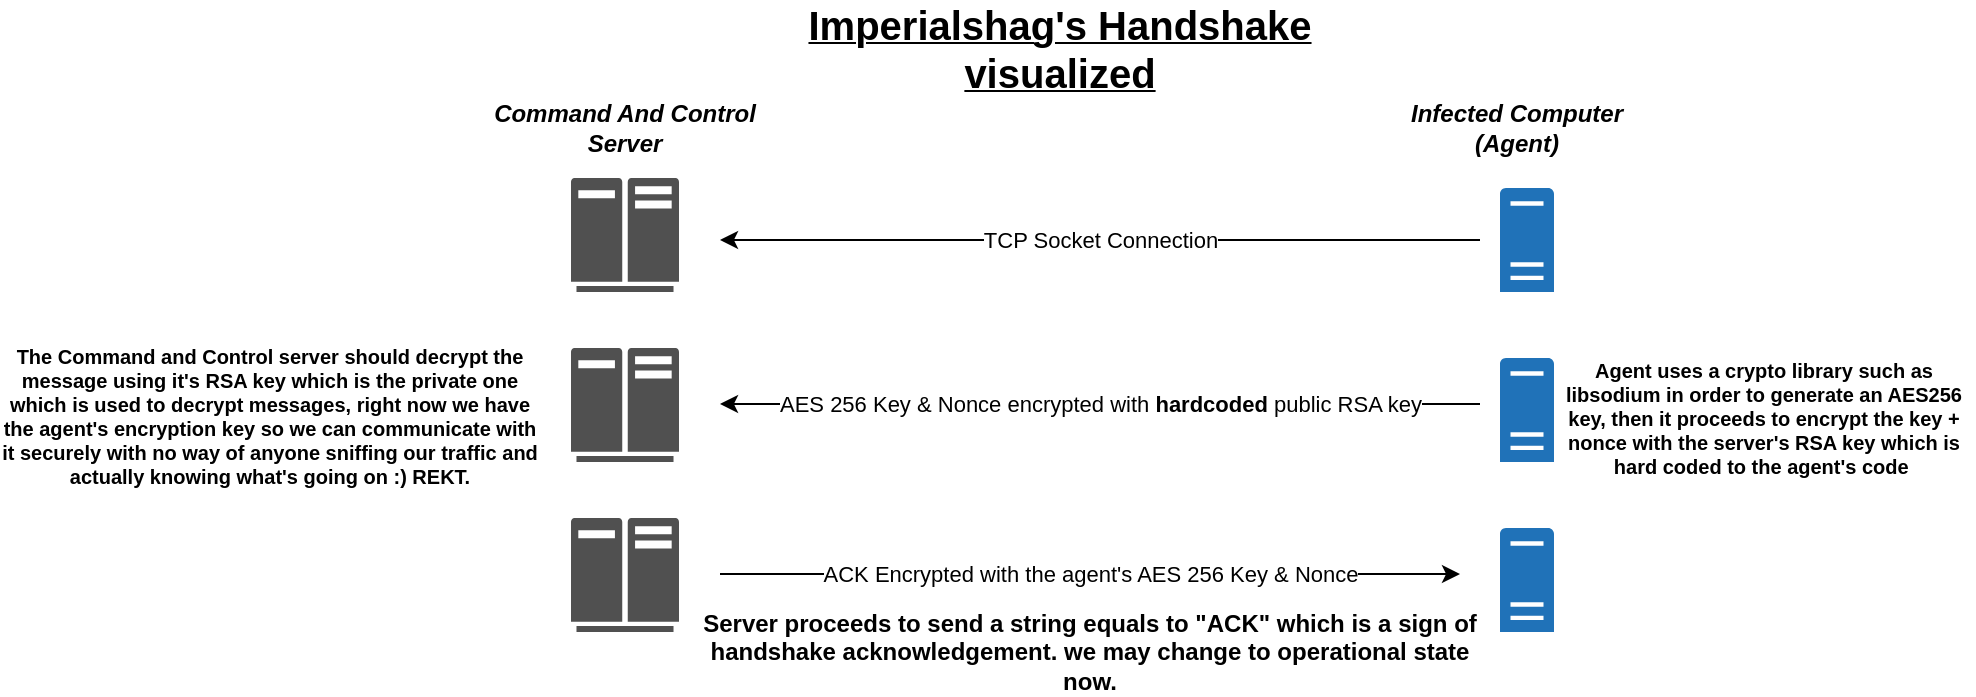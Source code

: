 <mxfile version="14.2.2" type="github">
  <diagram id="RbCMsgIsgRVsEcsGoZlV" name="Page-1">
    <mxGraphModel dx="2232" dy="764" grid="0" gridSize="10" guides="1" tooltips="1" connect="1" arrows="1" fold="1" page="1" pageScale="1" pageWidth="850" pageHeight="1100" math="0" shadow="0">
      <root>
        <mxCell id="0" />
        <mxCell id="1" parent="0" />
        <mxCell id="03PHYGCBmPhE4L3k556q-2" value="" style="pointerEvents=1;shadow=0;dashed=0;html=1;strokeColor=none;fillColor=#505050;labelPosition=center;verticalLabelPosition=bottom;verticalAlign=top;outlineConnect=0;align=center;shape=mxgraph.office.servers.mainframe_host;" parent="1" vertex="1">
          <mxGeometry x="205.5" y="285" width="54" height="57" as="geometry" />
        </mxCell>
        <mxCell id="03PHYGCBmPhE4L3k556q-3" value="" style="pointerEvents=1;shadow=0;dashed=0;html=1;strokeColor=none;labelPosition=center;verticalLabelPosition=bottom;verticalAlign=top;outlineConnect=0;align=center;shape=mxgraph.office.servers.physical_host;fillColor=#2072B8;" parent="1" vertex="1">
          <mxGeometry x="670" y="290" width="27" height="52" as="geometry" />
        </mxCell>
        <mxCell id="03PHYGCBmPhE4L3k556q-4" value="" style="pointerEvents=1;shadow=0;dashed=0;html=1;strokeColor=none;fillColor=#505050;labelPosition=center;verticalLabelPosition=bottom;verticalAlign=top;outlineConnect=0;align=center;shape=mxgraph.office.servers.mainframe_host;" parent="1" vertex="1">
          <mxGeometry x="205.5" y="370" width="54" height="57" as="geometry" />
        </mxCell>
        <mxCell id="03PHYGCBmPhE4L3k556q-5" value="" style="pointerEvents=1;shadow=0;dashed=0;html=1;strokeColor=none;fillColor=#505050;labelPosition=center;verticalLabelPosition=bottom;verticalAlign=top;outlineConnect=0;align=center;shape=mxgraph.office.servers.mainframe_host;" parent="1" vertex="1">
          <mxGeometry x="205.5" y="455" width="54" height="57" as="geometry" />
        </mxCell>
        <mxCell id="03PHYGCBmPhE4L3k556q-6" value="" style="pointerEvents=1;shadow=0;dashed=0;html=1;strokeColor=none;labelPosition=center;verticalLabelPosition=bottom;verticalAlign=top;outlineConnect=0;align=center;shape=mxgraph.office.servers.physical_host;fillColor=#2072B8;" parent="1" vertex="1">
          <mxGeometry x="670" y="375" width="27" height="52" as="geometry" />
        </mxCell>
        <mxCell id="03PHYGCBmPhE4L3k556q-7" value="" style="pointerEvents=1;shadow=0;dashed=0;html=1;strokeColor=none;labelPosition=center;verticalLabelPosition=bottom;verticalAlign=top;outlineConnect=0;align=center;shape=mxgraph.office.servers.physical_host;fillColor=#2072B8;" parent="1" vertex="1">
          <mxGeometry x="670" y="460" width="27" height="52" as="geometry" />
        </mxCell>
        <mxCell id="03PHYGCBmPhE4L3k556q-8" value="" style="endArrow=classic;html=1;fontStyle=1" parent="1" edge="1">
          <mxGeometry relative="1" as="geometry">
            <mxPoint x="660" y="316" as="sourcePoint" />
            <mxPoint x="280" y="316" as="targetPoint" />
          </mxGeometry>
        </mxCell>
        <mxCell id="03PHYGCBmPhE4L3k556q-9" value="TCP Socket Connection" style="edgeLabel;resizable=0;html=1;align=center;verticalAlign=middle;" parent="03PHYGCBmPhE4L3k556q-8" connectable="0" vertex="1">
          <mxGeometry relative="1" as="geometry" />
        </mxCell>
        <mxCell id="03PHYGCBmPhE4L3k556q-10" value="Command And Control Server" style="text;html=1;strokeColor=none;fillColor=none;align=center;verticalAlign=middle;whiteSpace=wrap;rounded=0;fontStyle=3" parent="1" vertex="1">
          <mxGeometry x="161" y="250" width="143" height="20" as="geometry" />
        </mxCell>
        <mxCell id="03PHYGCBmPhE4L3k556q-11" value="Infected Computer (Agent)" style="text;html=1;strokeColor=none;fillColor=none;align=center;verticalAlign=middle;whiteSpace=wrap;rounded=0;fontStyle=3" parent="1" vertex="1">
          <mxGeometry x="607" y="250" width="143" height="20" as="geometry" />
        </mxCell>
        <mxCell id="03PHYGCBmPhE4L3k556q-12" value="" style="endArrow=classic;html=1;fontStyle=1" parent="1" edge="1">
          <mxGeometry relative="1" as="geometry">
            <mxPoint x="660" y="398" as="sourcePoint" />
            <mxPoint x="280" y="398" as="targetPoint" />
          </mxGeometry>
        </mxCell>
        <mxCell id="03PHYGCBmPhE4L3k556q-13" value="AES 256 Key &amp;amp; Nonce encrypted with &lt;b&gt;hardcoded&lt;/b&gt; public RSA key" style="edgeLabel;resizable=0;html=1;align=center;verticalAlign=middle;" parent="03PHYGCBmPhE4L3k556q-12" connectable="0" vertex="1">
          <mxGeometry relative="1" as="geometry" />
        </mxCell>
        <mxCell id="03PHYGCBmPhE4L3k556q-14" value="" style="endArrow=classic;html=1;" parent="1" edge="1">
          <mxGeometry relative="1" as="geometry">
            <mxPoint x="280" y="483" as="sourcePoint" />
            <mxPoint x="650" y="483" as="targetPoint" />
          </mxGeometry>
        </mxCell>
        <mxCell id="03PHYGCBmPhE4L3k556q-15" value="ACK Encrypted with the agent&#39;s AES 256 Key &amp;amp; Nonce" style="edgeLabel;resizable=0;html=1;align=center;verticalAlign=middle;" parent="03PHYGCBmPhE4L3k556q-14" connectable="0" vertex="1">
          <mxGeometry relative="1" as="geometry" />
        </mxCell>
        <mxCell id="03PHYGCBmPhE4L3k556q-16" value="&lt;b&gt;&lt;u&gt;&lt;font style=&quot;font-size: 20px&quot;&gt;Imperialshag&#39;s Handshake visualized&lt;/font&gt;&lt;/u&gt;&lt;/b&gt;" style="text;html=1;strokeColor=none;fillColor=none;align=center;verticalAlign=middle;whiteSpace=wrap;rounded=0;" parent="1" vertex="1">
          <mxGeometry x="320" y="210" width="260" height="20" as="geometry" />
        </mxCell>
        <mxCell id="03PHYGCBmPhE4L3k556q-17" value="&lt;b style=&quot;font-size: 10px;&quot;&gt;Agent uses a crypto library such as libsodium in order to generate an AES256 key, then it proceeds to encrypt the key + nonce with the server&#39;s RSA key which is hard coded to the agent&#39;s code&amp;nbsp;&lt;/b&gt;" style="text;html=1;strokeColor=none;fillColor=none;align=center;verticalAlign=middle;whiteSpace=wrap;rounded=0;fontSize=10;" parent="1" vertex="1">
          <mxGeometry x="697" y="370" width="210" height="70" as="geometry" />
        </mxCell>
        <mxCell id="03PHYGCBmPhE4L3k556q-18" value="&lt;b style=&quot;font-size: 10px&quot;&gt;The Command and Control server should decrypt the message using it&#39;s RSA key which is the private one which is used to decrypt messages, right now we have the agent&#39;s encryption key so we can communicate with it securely with no way of anyone sniffing our traffic and actually knowing what&#39;s going on :) REKT.&lt;/b&gt;" style="text;html=1;strokeColor=none;fillColor=none;align=center;verticalAlign=middle;whiteSpace=wrap;rounded=0;fontSize=10;" parent="1" vertex="1">
          <mxGeometry x="-80" y="352" width="270" height="103" as="geometry" />
        </mxCell>
        <mxCell id="03PHYGCBmPhE4L3k556q-20" value="Server proceeds to send a string equals to &quot;ACK&quot; which is a sign of handshake acknowledgement. we may change to operational state now." style="text;html=1;strokeColor=none;fillColor=none;align=center;verticalAlign=middle;whiteSpace=wrap;rounded=0;fontSize=12;fontStyle=1" parent="1" vertex="1">
          <mxGeometry x="270" y="512" width="390" height="20" as="geometry" />
        </mxCell>
      </root>
    </mxGraphModel>
  </diagram>
</mxfile>
